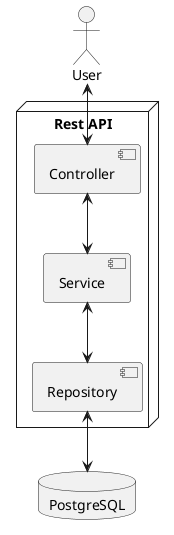 @startuml
actor "User" as user
node "Rest API"{
    'API penerima request http
    component "Controller" as controller
    'bisnis logic
    component "Service" as service
    'jembatan antara code dan database
    component "Repository" as repository
}
database "PostgreSQL" as database

user <--> controller
controller <--> service
service <--> repository
repository <--> database
@enduml
